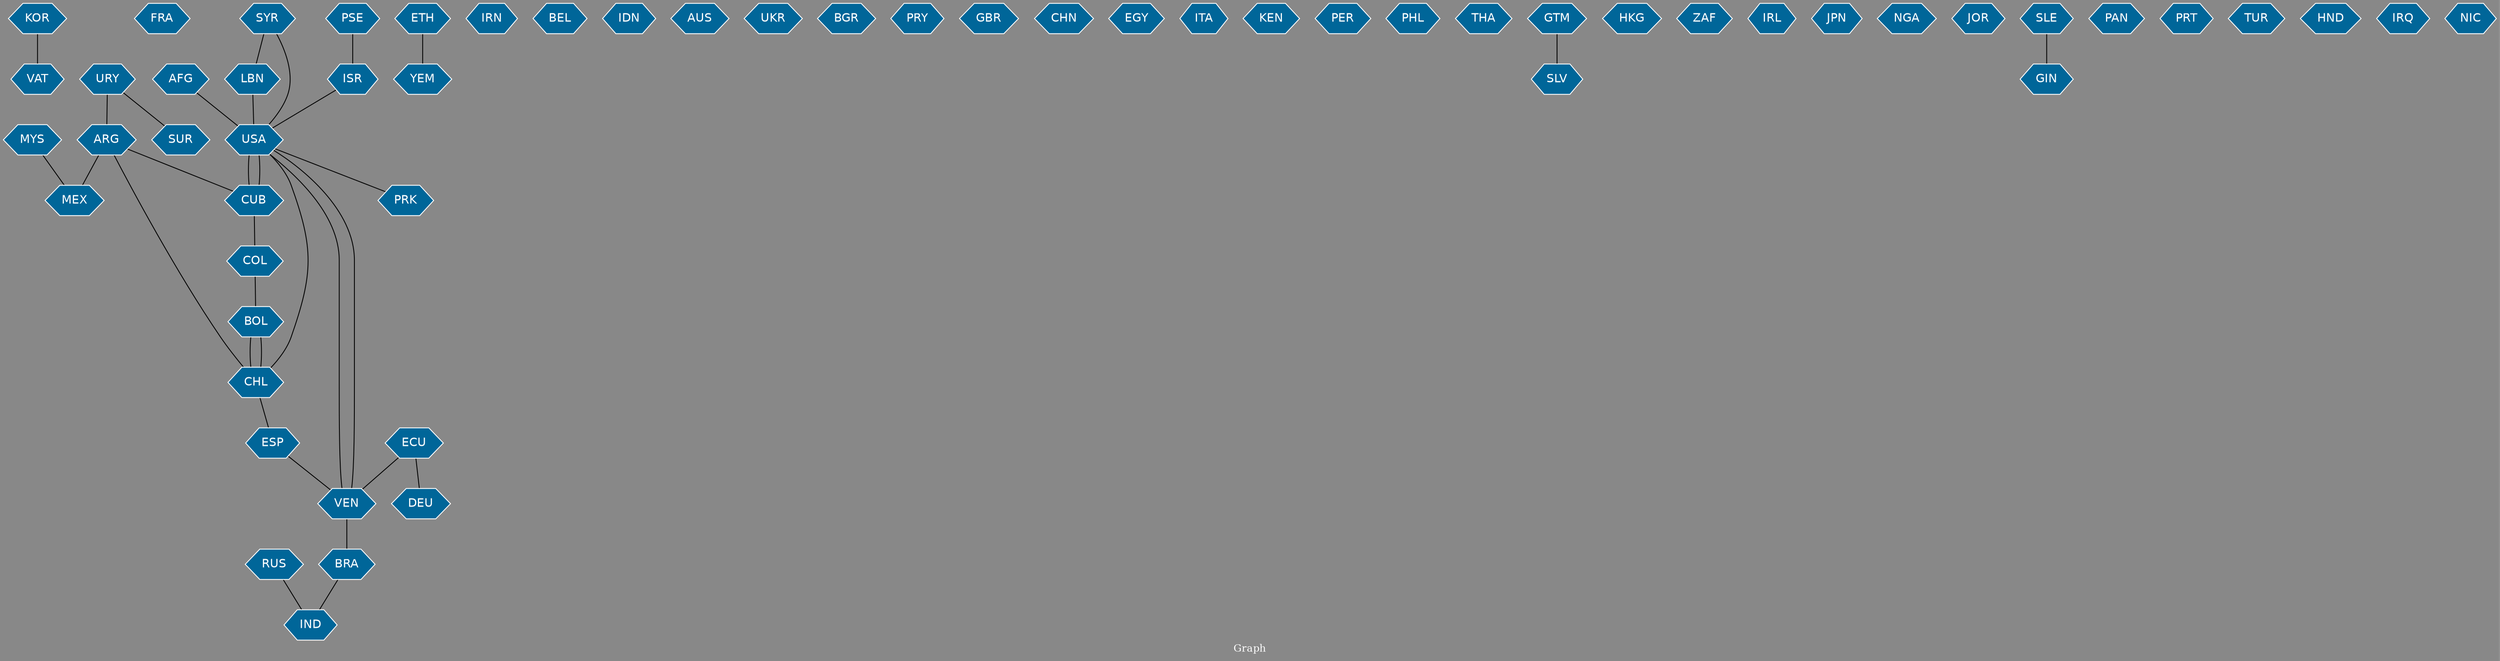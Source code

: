 // Countries together in item graph
graph {
	graph [bgcolor="#888888" fontcolor=white fontsize=12 label="Graph" outputorder=edgesfirst overlap=prism]
	node [color=white fillcolor="#006699" fontcolor=white fontname=Helvetica shape=hexagon style=filled]
	edge [arrowhead=open color=black fontcolor=white fontname=Courier fontsize=12]
		VAT [label=VAT]
		FRA [label=FRA]
		USA [label=USA]
		CUB [label=CUB]
		BOL [label=BOL]
		CHL [label=CHL]
		ECU [label=ECU]
		YEM [label=YEM]
		MEX [label=MEX]
		ARG [label=ARG]
		IRN [label=IRN]
		BEL [label=BEL]
		BRA [label=BRA]
		AFG [label=AFG]
		SYR [label=SYR]
		COL [label=COL]
		URY [label=URY]
		IDN [label=IDN]
		AUS [label=AUS]
		UKR [label=UKR]
		BGR [label=BGR]
		LBN [label=LBN]
		PRY [label=PRY]
		GBR [label=GBR]
		CHN [label=CHN]
		EGY [label=EGY]
		ITA [label=ITA]
		ESP [label=ESP]
		VEN [label=VEN]
		KEN [label=KEN]
		RUS [label=RUS]
		IND [label=IND]
		PER [label=PER]
		PHL [label=PHL]
		THA [label=THA]
		SLV [label=SLV]
		HKG [label=HKG]
		ZAF [label=ZAF]
		IRL [label=IRL]
		KOR [label=KOR]
		JPN [label=JPN]
		PRK [label=PRK]
		NGA [label=NGA]
		ISR [label=ISR]
		PSE [label=PSE]
		ETH [label=ETH]
		JOR [label=JOR]
		GTM [label=GTM]
		SLE [label=SLE]
		PAN [label=PAN]
		GIN [label=GIN]
		SUR [label=SUR]
		PRT [label=PRT]
		TUR [label=TUR]
		MYS [label=MYS]
		HND [label=HND]
		IRQ [label=IRQ]
		DEU [label=DEU]
		NIC [label=NIC]
			SYR -- USA [weight=1]
			VEN -- USA [weight=2]
			URY -- SUR [weight=1]
			GTM -- SLV [weight=1]
			USA -- CHL [weight=1]
			LBN -- USA [weight=1]
			ECU -- VEN [weight=1]
			RUS -- IND [weight=1]
			ESP -- VEN [weight=1]
			CUB -- COL [weight=1]
			KOR -- VAT [weight=1]
			ARG -- CHL [weight=1]
			MYS -- MEX [weight=1]
			CHL -- BOL [weight=2]
			AFG -- USA [weight=1]
			CHL -- ESP [weight=1]
			ARG -- MEX [weight=1]
			SLE -- GIN [weight=1]
			USA -- CUB [weight=9]
			SYR -- LBN [weight=1]
			ARG -- CUB [weight=1]
			USA -- VEN [weight=3]
			PSE -- ISR [weight=1]
			CUB -- USA [weight=5]
			ISR -- USA [weight=1]
			VEN -- BRA [weight=1]
			ECU -- DEU [weight=1]
			BOL -- CHL [weight=1]
			COL -- BOL [weight=1]
			URY -- ARG [weight=1]
			ETH -- YEM [weight=1]
			BRA -- IND [weight=1]
			USA -- PRK [weight=4]
}